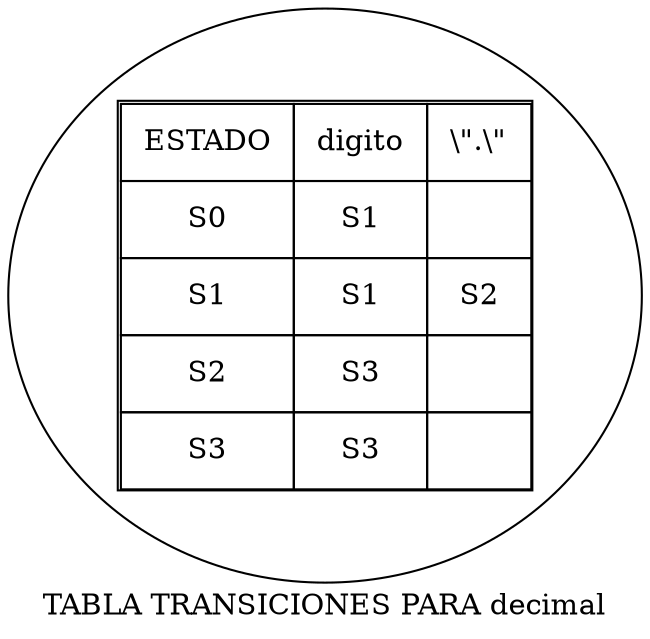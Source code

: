 digraph G {
label = "TABLA TRANSICIONES PARA decimal"
a0 [label=<
 <TABLE cellspacing="0" cellpadding="10">
<TR>
<TD>ESTADO</TD>
<TD>digito</TD>
<TD>\".\"</TD>
</TR>
<TR><TD>S0</TD><TD>S1</TD><TD> </TD></TR><TR><TD>S1</TD><TD>S1</TD><TD>S2</TD></TR><TR><TD>S2</TD><TD>S3</TD><TD> </TD></TR><TR><TD>S3</TD><TD>S3</TD><TD> </TD></TR></TABLE>>];
}
